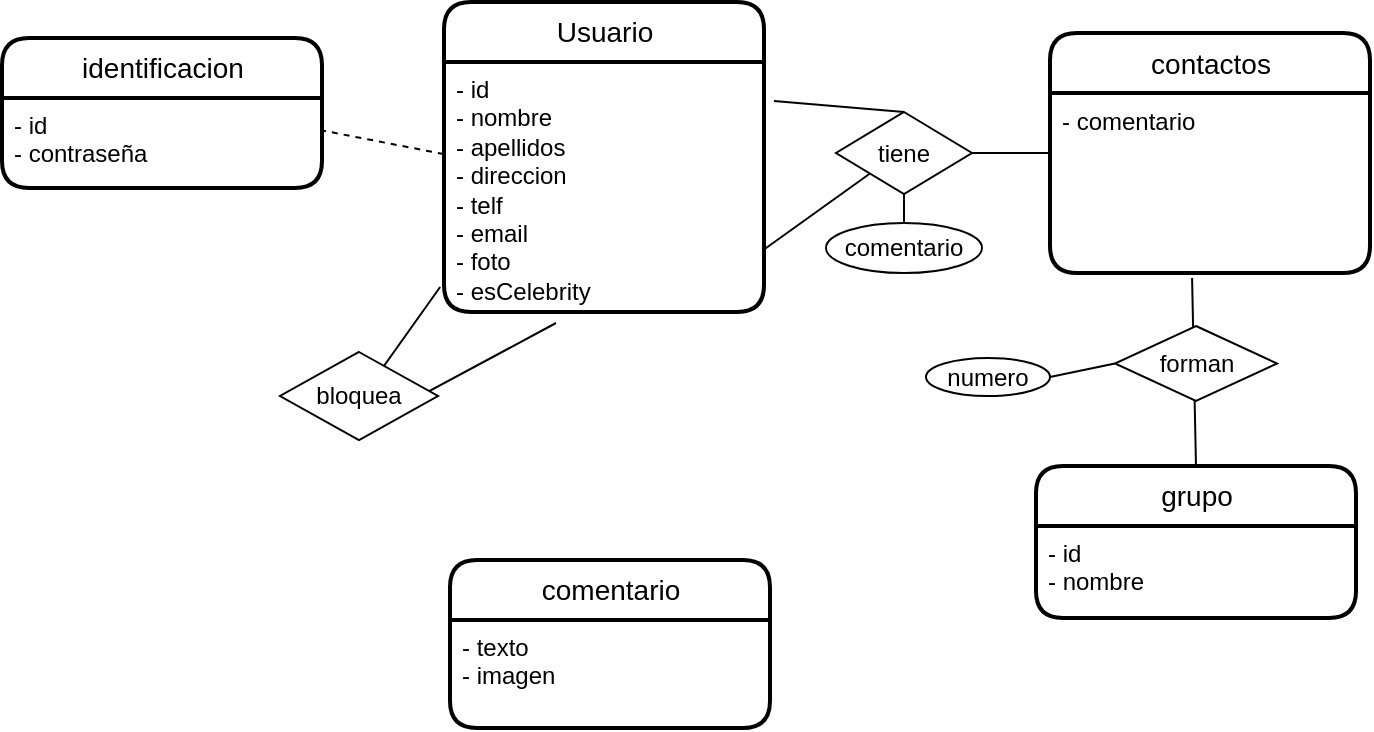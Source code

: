 <mxfile version="20.1.3" type="github">
  <diagram id="de_LYISgIIchoo5fyhp9" name="Página-1">
    <mxGraphModel dx="839" dy="371" grid="0" gridSize="10" guides="1" tooltips="1" connect="1" arrows="1" fold="1" page="1" pageScale="1" pageWidth="1169" pageHeight="827" math="0" shadow="0">
      <root>
        <mxCell id="0" />
        <mxCell id="1" parent="0" />
        <mxCell id="PBVKWMQjdsDECzsTSPqI-1" value="Usuario" style="swimlane;childLayout=stackLayout;horizontal=1;startSize=30;horizontalStack=0;rounded=1;fontSize=14;fontStyle=0;strokeWidth=2;resizeParent=0;resizeLast=1;shadow=0;dashed=0;align=center;html=1;" vertex="1" parent="1">
          <mxGeometry x="254" y="36" width="160" height="155" as="geometry" />
        </mxCell>
        <mxCell id="PBVKWMQjdsDECzsTSPqI-2" value="&lt;div&gt;- id&lt;/div&gt;&lt;div&gt;- nombre&lt;/div&gt;&lt;div&gt;- apellidos&lt;/div&gt;&lt;div&gt;- direccion&lt;/div&gt;&lt;div&gt;- telf&lt;/div&gt;&lt;div&gt;- email&lt;/div&gt;&lt;div&gt;- foto&lt;/div&gt;&lt;div&gt;- esCelebrity&lt;br&gt;&lt;/div&gt;&lt;div&gt;&lt;br&gt;&lt;/div&gt;" style="align=left;strokeColor=none;fillColor=none;spacingLeft=4;fontSize=12;verticalAlign=top;resizable=0;rotatable=0;part=1;html=1;" vertex="1" parent="PBVKWMQjdsDECzsTSPqI-1">
          <mxGeometry y="30" width="160" height="125" as="geometry" />
        </mxCell>
        <mxCell id="PBVKWMQjdsDECzsTSPqI-16" value="" style="endArrow=none;html=1;rounded=0;entryX=0.35;entryY=1.044;entryDx=0;entryDy=0;entryPerimeter=0;exitX=-0.012;exitY=0.9;exitDx=0;exitDy=0;exitPerimeter=0;" edge="1" parent="PBVKWMQjdsDECzsTSPqI-1" source="PBVKWMQjdsDECzsTSPqI-2" target="PBVKWMQjdsDECzsTSPqI-2">
          <mxGeometry relative="1" as="geometry">
            <mxPoint x="-104" y="139" as="sourcePoint" />
            <mxPoint x="49" y="178" as="targetPoint" />
            <Array as="points">
              <mxPoint x="-35" y="189" />
              <mxPoint x="-10" y="196" />
            </Array>
          </mxGeometry>
        </mxCell>
        <mxCell id="PBVKWMQjdsDECzsTSPqI-3" value="identificacion" style="swimlane;childLayout=stackLayout;horizontal=1;startSize=30;horizontalStack=0;rounded=1;fontSize=14;fontStyle=0;strokeWidth=2;resizeParent=0;resizeLast=1;shadow=0;dashed=0;align=center;html=1;" vertex="1" parent="1">
          <mxGeometry x="33" y="54" width="160" height="75" as="geometry" />
        </mxCell>
        <mxCell id="PBVKWMQjdsDECzsTSPqI-4" value="&lt;div&gt;- id&lt;/div&gt;&lt;div&gt;- contraseña&lt;br&gt;&lt;/div&gt;" style="align=left;strokeColor=none;fillColor=none;spacingLeft=4;fontSize=12;verticalAlign=top;resizable=0;rotatable=0;part=1;html=1;" vertex="1" parent="PBVKWMQjdsDECzsTSPqI-3">
          <mxGeometry y="30" width="160" height="45" as="geometry" />
        </mxCell>
        <mxCell id="PBVKWMQjdsDECzsTSPqI-5" value="contactos" style="swimlane;childLayout=stackLayout;horizontal=1;startSize=30;horizontalStack=0;rounded=1;fontSize=14;fontStyle=0;strokeWidth=2;resizeParent=0;resizeLast=1;shadow=0;dashed=0;align=center;html=1;" vertex="1" parent="1">
          <mxGeometry x="557" y="51.5" width="160" height="120" as="geometry" />
        </mxCell>
        <mxCell id="PBVKWMQjdsDECzsTSPqI-6" value="- comentario" style="align=left;strokeColor=none;fillColor=none;spacingLeft=4;fontSize=12;verticalAlign=top;resizable=0;rotatable=0;part=1;html=1;" vertex="1" parent="PBVKWMQjdsDECzsTSPqI-5">
          <mxGeometry y="30" width="160" height="90" as="geometry" />
        </mxCell>
        <mxCell id="PBVKWMQjdsDECzsTSPqI-7" value="comentario" style="swimlane;childLayout=stackLayout;horizontal=1;startSize=30;horizontalStack=0;rounded=1;fontSize=14;fontStyle=0;strokeWidth=2;resizeParent=0;resizeLast=1;shadow=0;dashed=0;align=center;html=1;" vertex="1" parent="1">
          <mxGeometry x="257" y="315" width="160" height="84" as="geometry" />
        </mxCell>
        <mxCell id="PBVKWMQjdsDECzsTSPqI-8" value="&lt;div&gt;- texto&lt;/div&gt;&lt;div&gt;- imagen&lt;br&gt;&lt;/div&gt;" style="align=left;strokeColor=none;fillColor=none;spacingLeft=4;fontSize=12;verticalAlign=top;resizable=0;rotatable=0;part=1;html=1;" vertex="1" parent="PBVKWMQjdsDECzsTSPqI-7">
          <mxGeometry y="30" width="160" height="54" as="geometry" />
        </mxCell>
        <mxCell id="PBVKWMQjdsDECzsTSPqI-12" value="" style="endArrow=none;html=1;rounded=0;exitX=0.994;exitY=0.356;exitDx=0;exitDy=0;exitPerimeter=0;entryX=-0.006;entryY=0.367;entryDx=0;entryDy=0;entryPerimeter=0;dashed=1;" edge="1" parent="1" source="PBVKWMQjdsDECzsTSPqI-4" target="PBVKWMQjdsDECzsTSPqI-2">
          <mxGeometry relative="1" as="geometry">
            <mxPoint x="128" y="185" as="sourcePoint" />
            <mxPoint x="288" y="185" as="targetPoint" />
          </mxGeometry>
        </mxCell>
        <mxCell id="PBVKWMQjdsDECzsTSPqI-17" value="bloquea" style="shape=rhombus;perimeter=rhombusPerimeter;whiteSpace=wrap;html=1;align=center;" vertex="1" parent="1">
          <mxGeometry x="172" y="211" width="79" height="44" as="geometry" />
        </mxCell>
        <mxCell id="PBVKWMQjdsDECzsTSPqI-22" value="" style="endArrow=none;html=1;rounded=0;exitX=0;exitY=1;exitDx=0;exitDy=0;entryX=1;entryY=0.75;entryDx=0;entryDy=0;startArrow=none;" edge="1" parent="1" source="PBVKWMQjdsDECzsTSPqI-23" target="PBVKWMQjdsDECzsTSPqI-2">
          <mxGeometry relative="1" as="geometry">
            <mxPoint x="356" y="185" as="sourcePoint" />
            <mxPoint x="516" y="185" as="targetPoint" />
          </mxGeometry>
        </mxCell>
        <mxCell id="PBVKWMQjdsDECzsTSPqI-32" style="edgeStyle=orthogonalEdgeStyle;rounded=0;orthogonalLoop=1;jettySize=auto;html=1;exitX=1;exitY=0.5;exitDx=0;exitDy=0;entryX=0;entryY=0.5;entryDx=0;entryDy=0;endArrow=none;endFill=0;" edge="1" parent="1" source="PBVKWMQjdsDECzsTSPqI-23" target="PBVKWMQjdsDECzsTSPqI-5">
          <mxGeometry relative="1" as="geometry" />
        </mxCell>
        <mxCell id="PBVKWMQjdsDECzsTSPqI-23" value="tiene" style="shape=rhombus;perimeter=rhombusPerimeter;whiteSpace=wrap;html=1;align=center;" vertex="1" parent="1">
          <mxGeometry x="450" y="91" width="68" height="41" as="geometry" />
        </mxCell>
        <mxCell id="PBVKWMQjdsDECzsTSPqI-25" value="" style="endArrow=none;html=1;rounded=0;exitX=1.031;exitY=0.156;exitDx=0;exitDy=0;entryX=0.5;entryY=0;entryDx=0;entryDy=0;exitPerimeter=0;" edge="1" parent="1" source="PBVKWMQjdsDECzsTSPqI-2" target="PBVKWMQjdsDECzsTSPqI-23">
          <mxGeometry relative="1" as="geometry">
            <mxPoint x="414" y="133.5" as="sourcePoint" />
            <mxPoint x="545" y="116.97" as="targetPoint" />
          </mxGeometry>
        </mxCell>
        <mxCell id="PBVKWMQjdsDECzsTSPqI-26" value="grupo" style="swimlane;childLayout=stackLayout;horizontal=1;startSize=30;horizontalStack=0;rounded=1;fontSize=14;fontStyle=0;strokeWidth=2;resizeParent=0;resizeLast=1;shadow=0;dashed=0;align=center;html=1;" vertex="1" parent="1">
          <mxGeometry x="550" y="268" width="160" height="76" as="geometry" />
        </mxCell>
        <mxCell id="PBVKWMQjdsDECzsTSPqI-27" value="&lt;div&gt;- id&lt;/div&gt;&lt;div&gt;- nombre&lt;/div&gt;&lt;div&gt;&lt;br&gt;&lt;/div&gt;" style="align=left;strokeColor=none;fillColor=none;spacingLeft=4;fontSize=12;verticalAlign=top;resizable=0;rotatable=0;part=1;html=1;" vertex="1" parent="PBVKWMQjdsDECzsTSPqI-26">
          <mxGeometry y="30" width="160" height="46" as="geometry" />
        </mxCell>
        <mxCell id="PBVKWMQjdsDECzsTSPqI-28" value="" style="endArrow=none;html=1;rounded=0;entryX=0.5;entryY=0;entryDx=0;entryDy=0;exitX=0.444;exitY=1.028;exitDx=0;exitDy=0;exitPerimeter=0;" edge="1" parent="1" source="PBVKWMQjdsDECzsTSPqI-6" target="PBVKWMQjdsDECzsTSPqI-26">
          <mxGeometry relative="1" as="geometry">
            <mxPoint x="356" y="185" as="sourcePoint" />
            <mxPoint x="516" y="185" as="targetPoint" />
          </mxGeometry>
        </mxCell>
        <mxCell id="PBVKWMQjdsDECzsTSPqI-29" value="forman" style="shape=rhombus;perimeter=rhombusPerimeter;whiteSpace=wrap;html=1;align=center;" vertex="1" parent="1">
          <mxGeometry x="589.5" y="198" width="81" height="37.5" as="geometry" />
        </mxCell>
        <mxCell id="PBVKWMQjdsDECzsTSPqI-30" value="" style="endArrow=none;html=1;rounded=0;startArrow=none;exitX=0.5;exitY=1;exitDx=0;exitDy=0;" edge="1" parent="1" source="PBVKWMQjdsDECzsTSPqI-23" target="PBVKWMQjdsDECzsTSPqI-31">
          <mxGeometry relative="1" as="geometry">
            <mxPoint x="479" y="132" as="sourcePoint" />
            <mxPoint x="467" y="168" as="targetPoint" />
          </mxGeometry>
        </mxCell>
        <mxCell id="PBVKWMQjdsDECzsTSPqI-31" value="comentario" style="ellipse;whiteSpace=wrap;html=1;align=center;" vertex="1" parent="1">
          <mxGeometry x="445" y="146.5" width="78" height="25" as="geometry" />
        </mxCell>
        <mxCell id="PBVKWMQjdsDECzsTSPqI-33" value="" style="endArrow=none;html=1;rounded=0;entryX=0;entryY=0.5;entryDx=0;entryDy=0;exitX=1;exitY=0.5;exitDx=0;exitDy=0;" edge="1" parent="1" source="PBVKWMQjdsDECzsTSPqI-34" target="PBVKWMQjdsDECzsTSPqI-29">
          <mxGeometry relative="1" as="geometry">
            <mxPoint x="549" y="222" as="sourcePoint" />
            <mxPoint x="516" y="235" as="targetPoint" />
          </mxGeometry>
        </mxCell>
        <mxCell id="PBVKWMQjdsDECzsTSPqI-34" value="numero" style="ellipse;whiteSpace=wrap;html=1;align=center;" vertex="1" parent="1">
          <mxGeometry x="495" y="214" width="62" height="19" as="geometry" />
        </mxCell>
      </root>
    </mxGraphModel>
  </diagram>
</mxfile>

